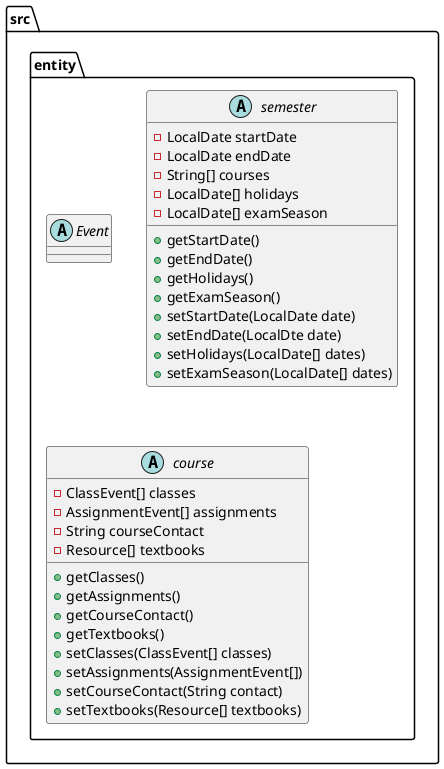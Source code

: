 @startuml

folder src {

    folder entity {

        abstract Event {

        }

        abstract semester{
         - LocalDate startDate
         - LocalDate endDate
         - String[] courses
         - LocalDate[] holidays
         - LocalDate[] examSeason

         + getStartDate()
         + getEndDate()
         + getHolidays()
         + getExamSeason()
         + setStartDate(LocalDate date)
         + setEndDate(LocalDte date)
         + setHolidays(LocalDate[] dates)
         + setExamSeason(LocalDate[] dates)
        }

        abstract course {
        - ClassEvent[] classes
        - AssignmentEvent[] assignments
        - String courseContact
        - Resource[] textbooks

        + getClasses()
        + getAssignments()
        + getCourseContact()
        + getTextbooks()
        + setClasses(ClassEvent[] classes)
        + setAssignments(AssignmentEvent[])
        + setCourseContact(String contact)
        + setTextbooks(Resource[] textbooks)
        }

    }  /' folder entity '/

}  /' folder src '/

@enduml